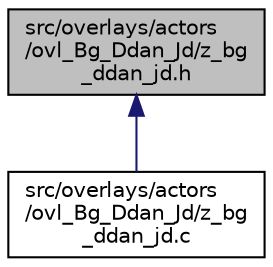 digraph "src/overlays/actors/ovl_Bg_Ddan_Jd/z_bg_ddan_jd.h"
{
 // LATEX_PDF_SIZE
  edge [fontname="Helvetica",fontsize="10",labelfontname="Helvetica",labelfontsize="10"];
  node [fontname="Helvetica",fontsize="10",shape=record];
  Node1 [label="src/overlays/actors\l/ovl_Bg_Ddan_Jd/z_bg\l_ddan_jd.h",height=0.2,width=0.4,color="black", fillcolor="grey75", style="filled", fontcolor="black",tooltip=" "];
  Node1 -> Node2 [dir="back",color="midnightblue",fontsize="10",style="solid",fontname="Helvetica"];
  Node2 [label="src/overlays/actors\l/ovl_Bg_Ddan_Jd/z_bg\l_ddan_jd.c",height=0.2,width=0.4,color="black", fillcolor="white", style="filled",URL="$d6/da9/z__bg__ddan__jd_8c.html",tooltip=" "];
}
